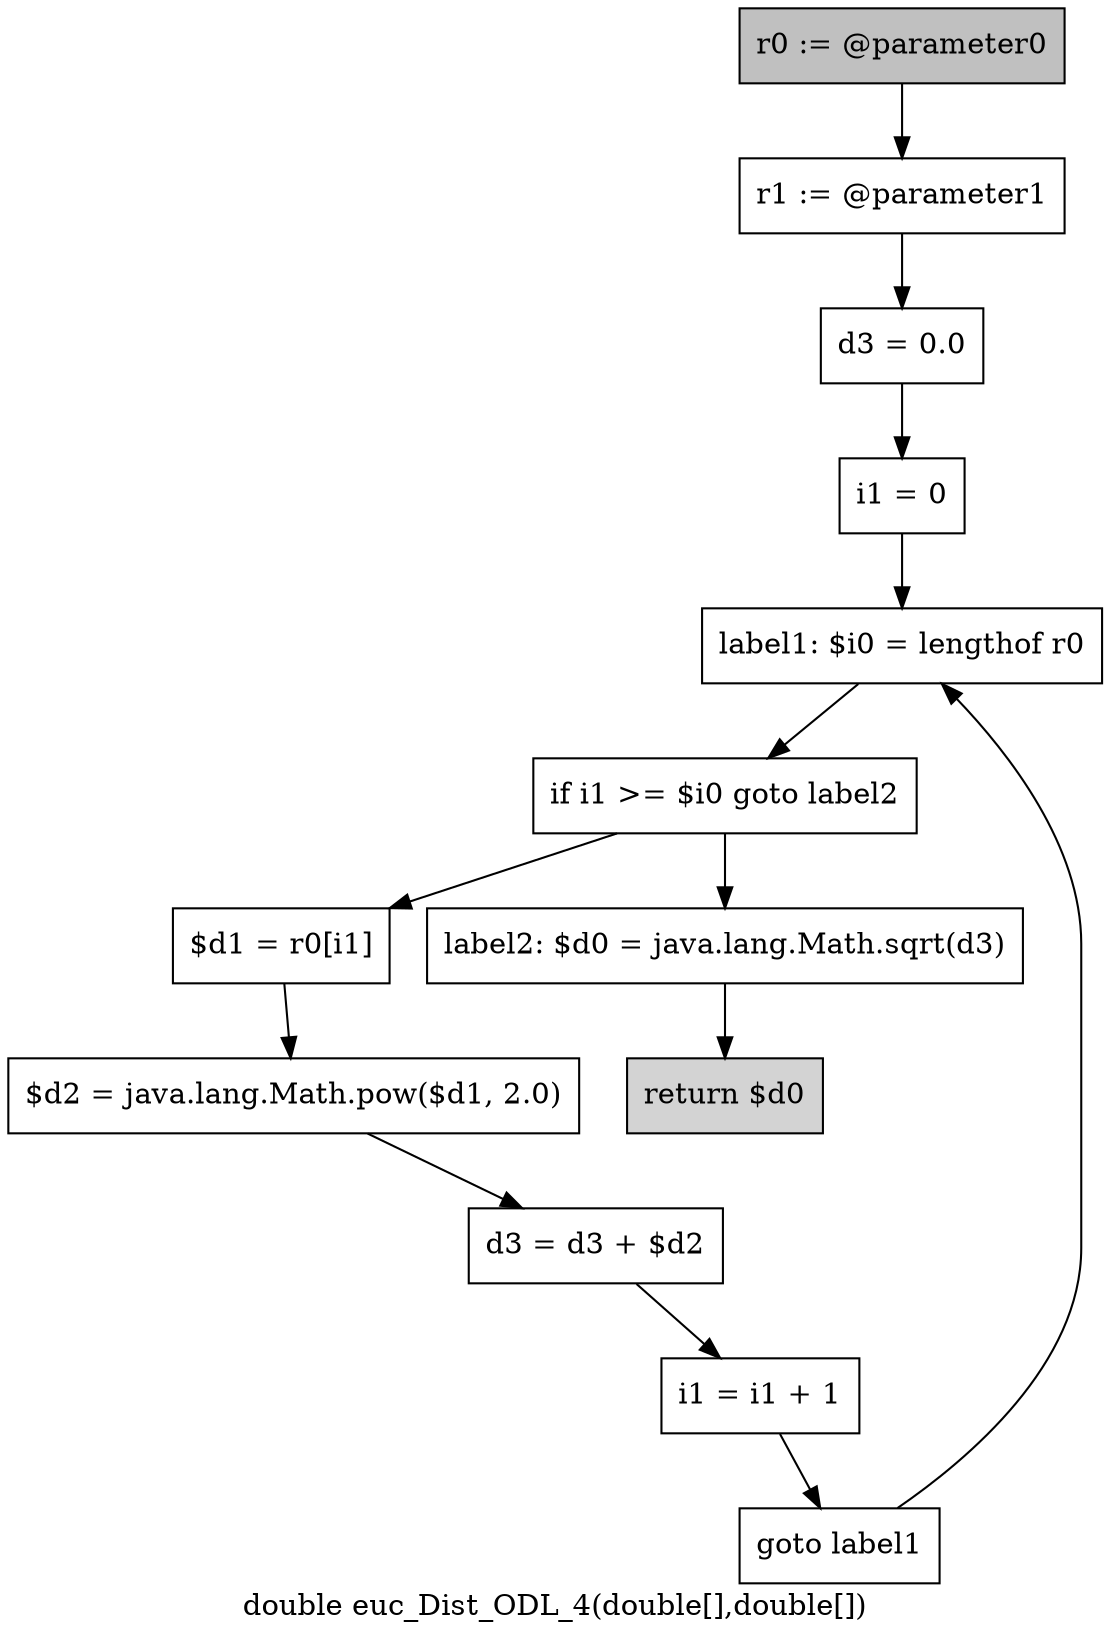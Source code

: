 digraph "double euc_Dist_ODL_4(double[],double[])" {
    label="double euc_Dist_ODL_4(double[],double[])";
    node [shape=box];
    "0" [style=filled,fillcolor=gray,label="r0 := @parameter0",];
    "1" [label="r1 := @parameter1",];
    "0"->"1";
    "2" [label="d3 = 0.0",];
    "1"->"2";
    "3" [label="i1 = 0",];
    "2"->"3";
    "4" [label="label1: $i0 = lengthof r0",];
    "3"->"4";
    "5" [label="if i1 >= $i0 goto label2",];
    "4"->"5";
    "6" [label="$d1 = r0[i1]",];
    "5"->"6";
    "11" [label="label2: $d0 = java.lang.Math.sqrt(d3)",];
    "5"->"11";
    "7" [label="$d2 = java.lang.Math.pow($d1, 2.0)",];
    "6"->"7";
    "8" [label="d3 = d3 + $d2",];
    "7"->"8";
    "9" [label="i1 = i1 + 1",];
    "8"->"9";
    "10" [label="goto label1",];
    "9"->"10";
    "10"->"4";
    "12" [style=filled,fillcolor=lightgray,label="return $d0",];
    "11"->"12";
}
